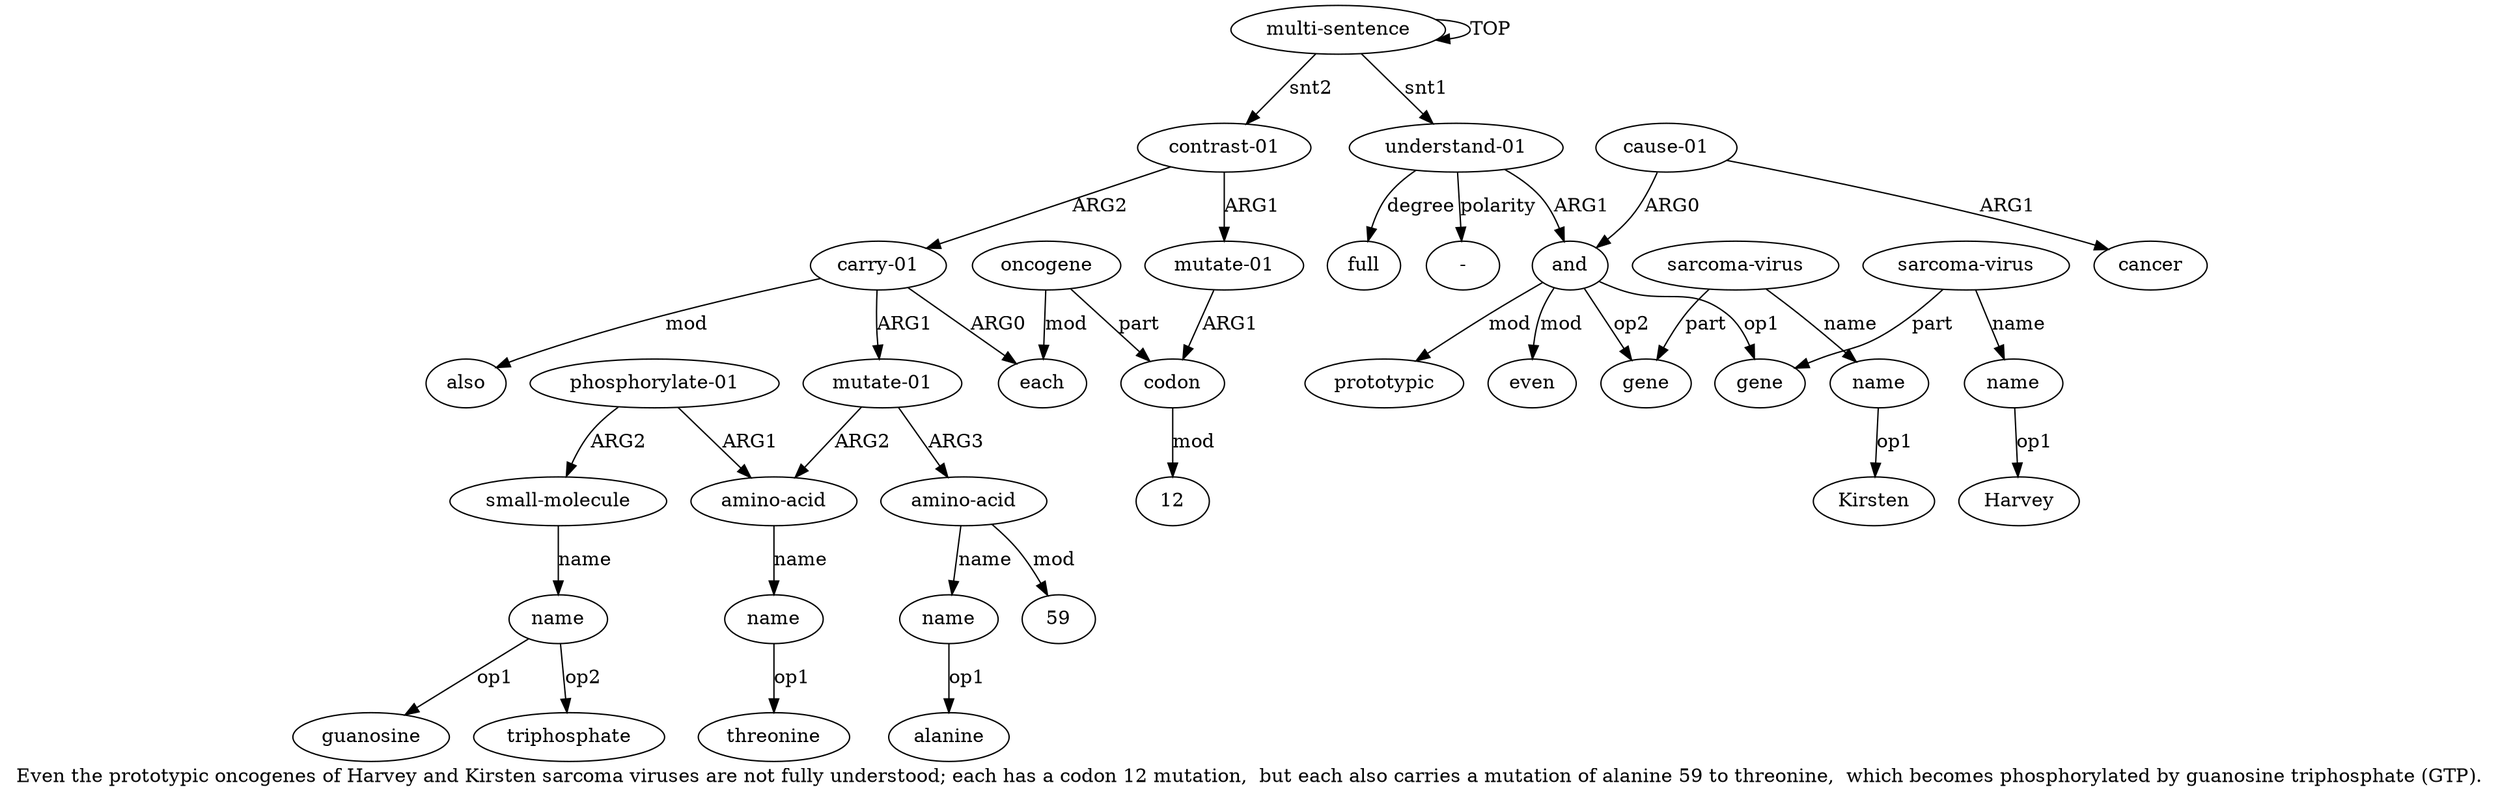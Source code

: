 digraph  {
	graph [label="Even the prototypic oncogenes of Harvey and Kirsten sarcoma viruses are not fully understood; each has a codon 12 mutation,  but \
each also carries a mutation of alanine 59 to threonine,  which becomes phosphorylated by guanosine triphosphate (GTP)."];
	node [label="\N"];
	a20	 [color=black,
		gold_ind=20,
		gold_label="mutate-01",
		label="mutate-01",
		test_ind=20,
		test_label="mutate-01"];
	a21	 [color=black,
		gold_ind=21,
		gold_label="amino-acid",
		label="amino-acid",
		test_ind=21,
		test_label="amino-acid"];
	a20 -> a21 [key=0,
	color=black,
	gold_label=ARG2,
	label=ARG2,
	test_label=ARG2];
a27 [color=black,
	gold_ind=27,
	gold_label="amino-acid",
	label="amino-acid",
	test_ind=27,
	test_label="amino-acid"];
a20 -> a27 [key=0,
color=black,
gold_label=ARG3,
label=ARG3,
test_label=ARG3];
a22 [color=black,
gold_ind=22,
gold_label=name,
label=name,
test_ind=22,
test_label=name];
a21 -> a22 [key=0,
color=black,
gold_label=name,
label=name,
test_label=name];
"a22 threonine" [color=black,
gold_ind=-1,
gold_label=threonine,
label=threonine,
test_ind=-1,
test_label=threonine];
a22 -> "a22 threonine" [key=0,
color=black,
gold_label=op1,
label=op1,
test_label=op1];
a23 [color=black,
gold_ind=23,
gold_label="phosphorylate-01",
label="phosphorylate-01",
test_ind=23,
test_label="phosphorylate-01"];
a23 -> a21 [key=0,
color=black,
gold_label=ARG1,
label=ARG1,
test_label=ARG1];
a24 [color=black,
gold_ind=24,
gold_label="small-molecule",
label="small-molecule",
test_ind=24,
test_label="small-molecule"];
a23 -> a24 [key=0,
color=black,
gold_label=ARG2,
label=ARG2,
test_label=ARG2];
a25 [color=black,
gold_ind=25,
gold_label=name,
label=name,
test_ind=25,
test_label=name];
a24 -> a25 [key=0,
color=black,
gold_label=name,
label=name,
test_label=name];
a26 [color=black,
gold_ind=26,
gold_label=triphosphate,
label=triphosphate,
test_ind=26,
test_label=triphosphate];
a25 -> a26 [key=0,
color=black,
gold_label=op2,
label=op2,
test_label=op2];
"a25 guanosine" [color=black,
gold_ind=-1,
gold_label=guanosine,
label=guanosine,
test_ind=-1,
test_label=guanosine];
a25 -> "a25 guanosine" [key=0,
color=black,
gold_label=op1,
label=op1,
test_label=op1];
a28 [color=black,
gold_ind=28,
gold_label=name,
label=name,
test_ind=28,
test_label=name];
a27 -> a28 [key=0,
color=black,
gold_label=name,
label=name,
test_label=name];
"a27 59" [color=black,
gold_ind=-1,
gold_label=59,
label=59,
test_ind=-1,
test_label=59];
a27 -> "a27 59" [key=0,
color=black,
gold_label=mod,
label=mod,
test_label=mod];
"a28 alanine" [color=black,
gold_ind=-1,
gold_label=alanine,
label=alanine,
test_ind=-1,
test_label=alanine];
a28 -> "a28 alanine" [key=0,
color=black,
gold_label=op1,
label=op1,
test_label=op1];
a29 [color=black,
gold_ind=29,
gold_label=also,
label=also,
test_ind=29,
test_label=also];
"a8 Kirsten" [color=black,
gold_ind=-1,
gold_label=Kirsten,
label=Kirsten,
test_ind=-1,
test_label=Kirsten];
"a1 -" [color=black,
gold_ind=-1,
gold_label="-",
label="-",
test_ind=-1,
test_label="-"];
a15 [color=black,
gold_ind=15,
gold_label="mutate-01",
label="mutate-01",
test_ind=15,
test_label="mutate-01"];
a16 [color=black,
gold_ind=16,
gold_label=codon,
label=codon,
test_ind=16,
test_label=codon];
a15 -> a16 [key=0,
color=black,
gold_label=ARG1,
label=ARG1,
test_label=ARG1];
a14 [color=black,
gold_ind=14,
gold_label="contrast-01",
label="contrast-01",
test_ind=14,
test_label="contrast-01"];
a14 -> a15 [key=0,
color=black,
gold_label=ARG1,
label=ARG1,
test_label=ARG1];
a19 [color=black,
gold_ind=19,
gold_label="carry-01",
label="carry-01",
test_ind=19,
test_label="carry-01"];
a14 -> a19 [key=0,
color=black,
gold_label=ARG2,
label=ARG2,
test_label=ARG2];
a17 [color=black,
gold_ind=17,
gold_label=oncogene,
label=oncogene,
test_ind=17,
test_label=oncogene];
a17 -> a16 [key=0,
color=black,
gold_label=part,
label=part,
test_label=part];
a18 [color=black,
gold_ind=18,
gold_label=each,
label=each,
test_ind=18,
test_label=each];
a17 -> a18 [key=0,
color=black,
gold_label=mod,
label=mod,
test_label=mod];
"a16 12" [color=black,
gold_ind=-1,
gold_label=12,
label=12,
test_ind=-1,
test_label=12];
a16 -> "a16 12" [key=0,
color=black,
gold_label=mod,
label=mod,
test_label=mod];
a11 [color=black,
gold_ind=11,
gold_label=cancer,
label=cancer,
test_ind=11,
test_label=cancer];
a10 [color=black,
gold_ind=10,
gold_label="cause-01",
label="cause-01",
test_ind=10,
test_label="cause-01"];
a10 -> a11 [key=0,
color=black,
gold_label=ARG1,
label=ARG1,
test_label=ARG1];
a2 [color=black,
gold_ind=2,
gold_label=and,
label=and,
test_ind=2,
test_label=and];
a10 -> a2 [key=0,
color=black,
gold_label=ARG0,
label=ARG0,
test_label=ARG0];
a13 [color=black,
gold_ind=13,
gold_label=full,
label=full,
test_ind=13,
test_label=full];
a12 [color=black,
gold_ind=12,
gold_label=even,
label=even,
test_ind=12,
test_label=even];
"a5 Harvey" [color=black,
gold_ind=-1,
gold_label=Harvey,
label=Harvey,
test_ind=-1,
test_label=Harvey];
a19 -> a20 [key=0,
color=black,
gold_label=ARG1,
label=ARG1,
test_label=ARG1];
a19 -> a29 [key=0,
color=black,
gold_label=mod,
label=mod,
test_label=mod];
a19 -> a18 [key=0,
color=black,
gold_label=ARG0,
label=ARG0,
test_label=ARG0];
a1 [color=black,
gold_ind=1,
gold_label="understand-01",
label="understand-01",
test_ind=1,
test_label="understand-01"];
a1 -> "a1 -" [key=0,
color=black,
gold_label=polarity,
label=polarity,
test_label=polarity];
a1 -> a13 [key=0,
color=black,
gold_label=degree,
label=degree,
test_label=degree];
a1 -> a2 [key=0,
color=black,
gold_label=ARG1,
label=ARG1,
test_label=ARG1];
a0 [color=black,
gold_ind=0,
gold_label="multi-sentence",
label="multi-sentence",
test_ind=0,
test_label="multi-sentence"];
a0 -> a14 [key=0,
color=black,
gold_label=snt2,
label=snt2,
test_label=snt2];
a0 -> a1 [key=0,
color=black,
gold_label=snt1,
label=snt1,
test_label=snt1];
a0 -> a0 [key=0,
color=black,
gold_label=TOP,
label=TOP,
test_label=TOP];
a3 [color=black,
gold_ind=3,
gold_label=gene,
label=gene,
test_ind=3,
test_label=gene];
a2 -> a12 [key=0,
color=black,
gold_label=mod,
label=mod,
test_label=mod];
a2 -> a3 [key=0,
color=black,
gold_label=op1,
label=op1,
test_label=op1];
a6 [color=black,
gold_ind=6,
gold_label=gene,
label=gene,
test_ind=6,
test_label=gene];
a2 -> a6 [key=0,
color=black,
gold_label=op2,
label=op2,
test_label=op2];
a9 [color=black,
gold_ind=9,
gold_label=prototypic,
label=prototypic,
test_ind=9,
test_label=prototypic];
a2 -> a9 [key=0,
color=black,
gold_label=mod,
label=mod,
test_label=mod];
a5 [color=black,
gold_ind=5,
gold_label=name,
label=name,
test_ind=5,
test_label=name];
a5 -> "a5 Harvey" [key=0,
color=black,
gold_label=op1,
label=op1,
test_label=op1];
a4 [color=black,
gold_ind=4,
gold_label="sarcoma-virus",
label="sarcoma-virus",
test_ind=4,
test_label="sarcoma-virus"];
a4 -> a3 [key=0,
color=black,
gold_label=part,
label=part,
test_label=part];
a4 -> a5 [key=0,
color=black,
gold_label=name,
label=name,
test_label=name];
a7 [color=black,
gold_ind=7,
gold_label="sarcoma-virus",
label="sarcoma-virus",
test_ind=7,
test_label="sarcoma-virus"];
a7 -> a6 [key=0,
color=black,
gold_label=part,
label=part,
test_label=part];
a8 [color=black,
gold_ind=8,
gold_label=name,
label=name,
test_ind=8,
test_label=name];
a7 -> a8 [key=0,
color=black,
gold_label=name,
label=name,
test_label=name];
a8 -> "a8 Kirsten" [key=0,
color=black,
gold_label=op1,
label=op1,
test_label=op1];
}
